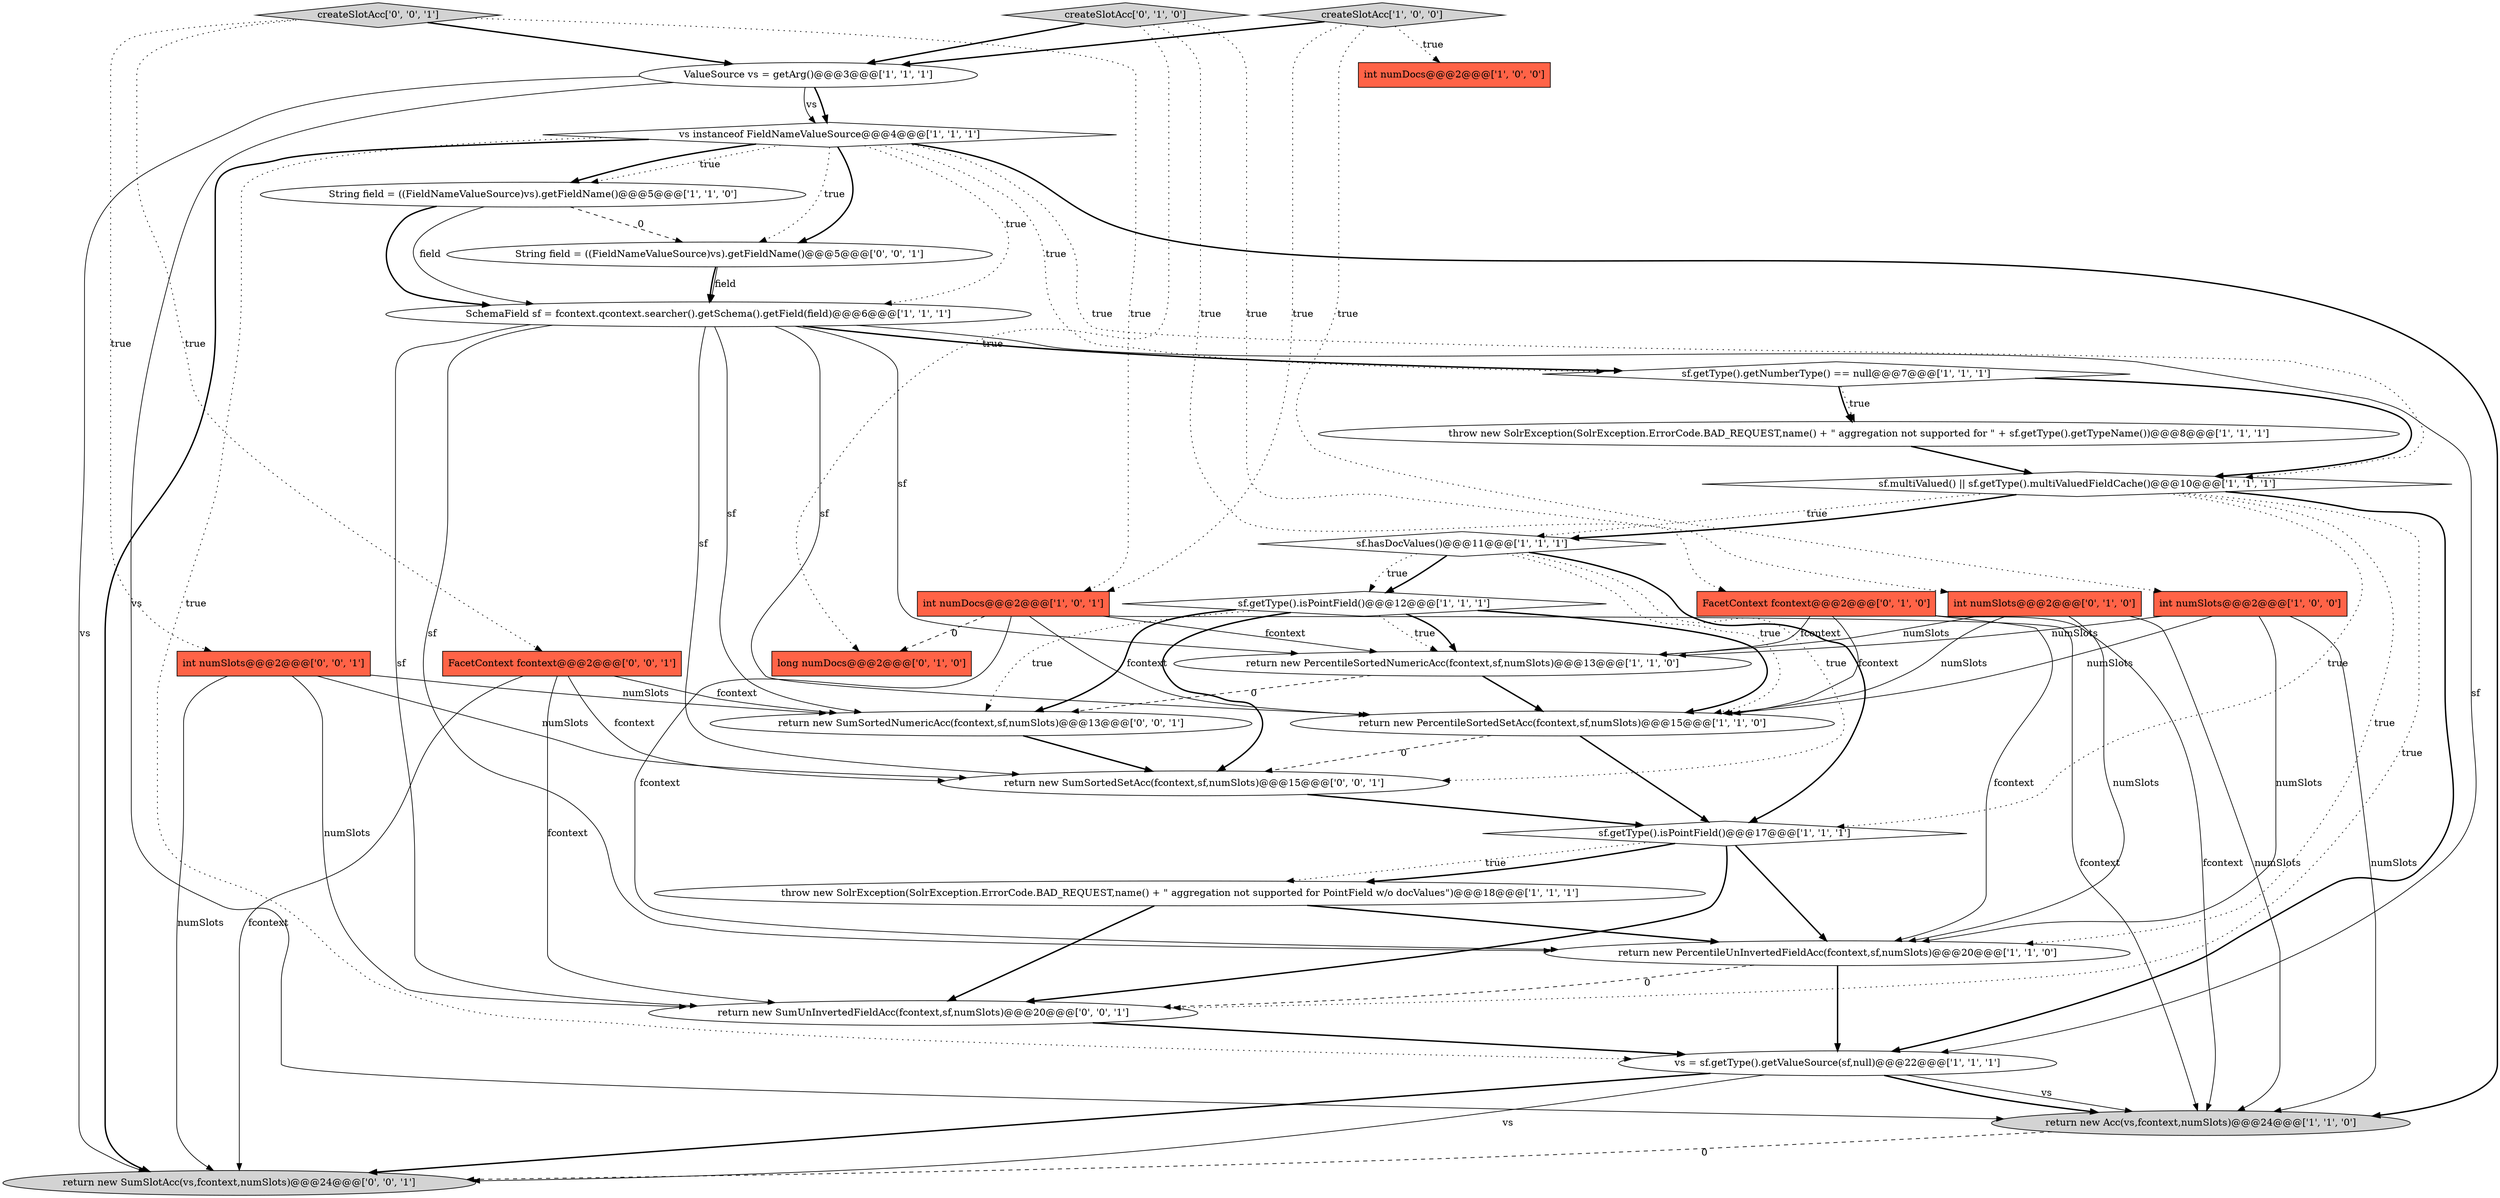 digraph {
20 [style = filled, label = "createSlotAcc['0', '1', '0']", fillcolor = lightgray, shape = diamond image = "AAA0AAABBB2BBB"];
6 [style = filled, label = "sf.getType().getNumberType() == null@@@7@@@['1', '1', '1']", fillcolor = white, shape = diamond image = "AAA0AAABBB1BBB"];
9 [style = filled, label = "SchemaField sf = fcontext.qcontext.searcher().getSchema().getField(field)@@@6@@@['1', '1', '1']", fillcolor = white, shape = ellipse image = "AAA0AAABBB1BBB"];
11 [style = filled, label = "return new PercentileUnInvertedFieldAcc(fcontext,sf,numSlots)@@@20@@@['1', '1', '0']", fillcolor = white, shape = ellipse image = "AAA0AAABBB1BBB"];
19 [style = filled, label = "sf.getType().isPointField()@@@17@@@['1', '1', '1']", fillcolor = white, shape = diamond image = "AAA0AAABBB1BBB"];
5 [style = filled, label = "String field = ((FieldNameValueSource)vs).getFieldName()@@@5@@@['1', '1', '0']", fillcolor = white, shape = ellipse image = "AAA0AAABBB1BBB"];
15 [style = filled, label = "throw new SolrException(SolrException.ErrorCode.BAD_REQUEST,name() + \" aggregation not supported for \" + sf.getType().getTypeName())@@@8@@@['1', '1', '1']", fillcolor = white, shape = ellipse image = "AAA0AAABBB1BBB"];
0 [style = filled, label = "vs instanceof FieldNameValueSource@@@4@@@['1', '1', '1']", fillcolor = white, shape = diamond image = "AAA0AAABBB1BBB"];
24 [style = filled, label = "return new SumSortedNumericAcc(fcontext,sf,numSlots)@@@13@@@['0', '0', '1']", fillcolor = white, shape = ellipse image = "AAA0AAABBB3BBB"];
26 [style = filled, label = "String field = ((FieldNameValueSource)vs).getFieldName()@@@5@@@['0', '0', '1']", fillcolor = white, shape = ellipse image = "AAA0AAABBB3BBB"];
1 [style = filled, label = "return new PercentileSortedSetAcc(fcontext,sf,numSlots)@@@15@@@['1', '1', '0']", fillcolor = white, shape = ellipse image = "AAA0AAABBB1BBB"];
10 [style = filled, label = "throw new SolrException(SolrException.ErrorCode.BAD_REQUEST,name() + \" aggregation not supported for PointField w/o docValues\")@@@18@@@['1', '1', '1']", fillcolor = white, shape = ellipse image = "AAA0AAABBB1BBB"];
7 [style = filled, label = "createSlotAcc['1', '0', '0']", fillcolor = lightgray, shape = diamond image = "AAA0AAABBB1BBB"];
28 [style = filled, label = "createSlotAcc['0', '0', '1']", fillcolor = lightgray, shape = diamond image = "AAA0AAABBB3BBB"];
21 [style = filled, label = "FacetContext fcontext@@@2@@@['0', '1', '0']", fillcolor = tomato, shape = box image = "AAA0AAABBB2BBB"];
22 [style = filled, label = "int numSlots@@@2@@@['0', '1', '0']", fillcolor = tomato, shape = box image = "AAA0AAABBB2BBB"];
30 [style = filled, label = "int numSlots@@@2@@@['0', '0', '1']", fillcolor = tomato, shape = box image = "AAA0AAABBB3BBB"];
8 [style = filled, label = "int numDocs@@@2@@@['1', '0', '0']", fillcolor = tomato, shape = box image = "AAA0AAABBB1BBB"];
13 [style = filled, label = "return new PercentileSortedNumericAcc(fcontext,sf,numSlots)@@@13@@@['1', '1', '0']", fillcolor = white, shape = ellipse image = "AAA0AAABBB1BBB"];
18 [style = filled, label = "vs = sf.getType().getValueSource(sf,null)@@@22@@@['1', '1', '1']", fillcolor = white, shape = ellipse image = "AAA0AAABBB1BBB"];
12 [style = filled, label = "sf.multiValued() || sf.getType().multiValuedFieldCache()@@@10@@@['1', '1', '1']", fillcolor = white, shape = diamond image = "AAA0AAABBB1BBB"];
27 [style = filled, label = "return new SumUnInvertedFieldAcc(fcontext,sf,numSlots)@@@20@@@['0', '0', '1']", fillcolor = white, shape = ellipse image = "AAA0AAABBB3BBB"];
29 [style = filled, label = "FacetContext fcontext@@@2@@@['0', '0', '1']", fillcolor = tomato, shape = box image = "AAA0AAABBB3BBB"];
23 [style = filled, label = "long numDocs@@@2@@@['0', '1', '0']", fillcolor = tomato, shape = box image = "AAA1AAABBB2BBB"];
17 [style = filled, label = "sf.hasDocValues()@@@11@@@['1', '1', '1']", fillcolor = white, shape = diamond image = "AAA0AAABBB1BBB"];
2 [style = filled, label = "return new Acc(vs,fcontext,numSlots)@@@24@@@['1', '1', '0']", fillcolor = lightgray, shape = ellipse image = "AAA0AAABBB1BBB"];
16 [style = filled, label = "sf.getType().isPointField()@@@12@@@['1', '1', '1']", fillcolor = white, shape = diamond image = "AAA0AAABBB1BBB"];
25 [style = filled, label = "return new SumSortedSetAcc(fcontext,sf,numSlots)@@@15@@@['0', '0', '1']", fillcolor = white, shape = ellipse image = "AAA0AAABBB3BBB"];
31 [style = filled, label = "return new SumSlotAcc(vs,fcontext,numSlots)@@@24@@@['0', '0', '1']", fillcolor = lightgray, shape = ellipse image = "AAA0AAABBB3BBB"];
14 [style = filled, label = "int numDocs@@@2@@@['1', '0', '1']", fillcolor = tomato, shape = box image = "AAA0AAABBB1BBB"];
4 [style = filled, label = "ValueSource vs = getArg()@@@3@@@['1', '1', '1']", fillcolor = white, shape = ellipse image = "AAA0AAABBB1BBB"];
3 [style = filled, label = "int numSlots@@@2@@@['1', '0', '0']", fillcolor = tomato, shape = box image = "AAA0AAABBB1BBB"];
19->10 [style = dotted, label="true"];
0->12 [style = dotted, label="true"];
0->5 [style = dotted, label="true"];
5->9 [style = bold, label=""];
16->13 [style = dotted, label="true"];
9->24 [style = solid, label="sf"];
17->1 [style = dotted, label="true"];
28->14 [style = dotted, label="true"];
26->9 [style = bold, label=""];
26->9 [style = solid, label="field"];
19->11 [style = bold, label=""];
29->31 [style = solid, label="fcontext"];
30->27 [style = solid, label="numSlots"];
0->6 [style = dotted, label="true"];
5->9 [style = solid, label="field"];
13->1 [style = bold, label=""];
9->6 [style = bold, label=""];
28->30 [style = dotted, label="true"];
3->2 [style = solid, label="numSlots"];
13->24 [style = dashed, label="0"];
9->25 [style = solid, label="sf"];
18->31 [style = solid, label="vs"];
18->2 [style = solid, label="vs"];
12->18 [style = bold, label=""];
25->19 [style = bold, label=""];
21->1 [style = solid, label="fcontext"];
9->27 [style = solid, label="sf"];
1->25 [style = dashed, label="0"];
17->16 [style = bold, label=""];
6->15 [style = dotted, label="true"];
10->11 [style = bold, label=""];
18->31 [style = bold, label=""];
29->25 [style = solid, label="fcontext"];
12->17 [style = dotted, label="true"];
14->1 [style = solid, label="fcontext"];
5->26 [style = dashed, label="0"];
29->24 [style = solid, label="fcontext"];
9->1 [style = solid, label="sf"];
30->24 [style = solid, label="numSlots"];
11->18 [style = bold, label=""];
4->0 [style = bold, label=""];
12->11 [style = dotted, label="true"];
17->16 [style = dotted, label="true"];
28->29 [style = dotted, label="true"];
12->27 [style = dotted, label="true"];
12->19 [style = dotted, label="true"];
4->31 [style = solid, label="vs"];
15->12 [style = bold, label=""];
20->22 [style = dotted, label="true"];
22->11 [style = solid, label="numSlots"];
30->31 [style = solid, label="numSlots"];
1->19 [style = bold, label=""];
0->26 [style = dotted, label="true"];
7->8 [style = dotted, label="true"];
14->13 [style = solid, label="fcontext"];
0->31 [style = bold, label=""];
16->24 [style = dotted, label="true"];
27->18 [style = bold, label=""];
16->13 [style = bold, label=""];
14->11 [style = solid, label="fcontext"];
0->18 [style = dotted, label="true"];
4->0 [style = solid, label="vs"];
30->25 [style = solid, label="numSlots"];
21->11 [style = solid, label="fcontext"];
16->24 [style = bold, label=""];
12->17 [style = bold, label=""];
3->1 [style = solid, label="numSlots"];
22->1 [style = solid, label="numSlots"];
19->10 [style = bold, label=""];
7->4 [style = bold, label=""];
6->15 [style = bold, label=""];
22->13 [style = solid, label="numSlots"];
21->13 [style = solid, label="fcontext"];
14->23 [style = dashed, label="0"];
17->25 [style = dotted, label="true"];
16->1 [style = bold, label=""];
24->25 [style = bold, label=""];
20->23 [style = dotted, label="true"];
9->13 [style = solid, label="sf"];
11->27 [style = dashed, label="0"];
3->11 [style = solid, label="numSlots"];
0->9 [style = dotted, label="true"];
9->11 [style = solid, label="sf"];
0->5 [style = bold, label=""];
21->2 [style = solid, label="fcontext"];
6->12 [style = bold, label=""];
0->26 [style = bold, label=""];
10->27 [style = bold, label=""];
0->2 [style = bold, label=""];
16->25 [style = bold, label=""];
20->21 [style = dotted, label="true"];
14->2 [style = solid, label="fcontext"];
18->2 [style = bold, label=""];
17->19 [style = bold, label=""];
20->4 [style = bold, label=""];
2->31 [style = dashed, label="0"];
9->18 [style = solid, label="sf"];
3->13 [style = solid, label="numSlots"];
29->27 [style = solid, label="fcontext"];
7->3 [style = dotted, label="true"];
19->27 [style = bold, label=""];
4->2 [style = solid, label="vs"];
22->2 [style = solid, label="numSlots"];
28->4 [style = bold, label=""];
7->14 [style = dotted, label="true"];
}
